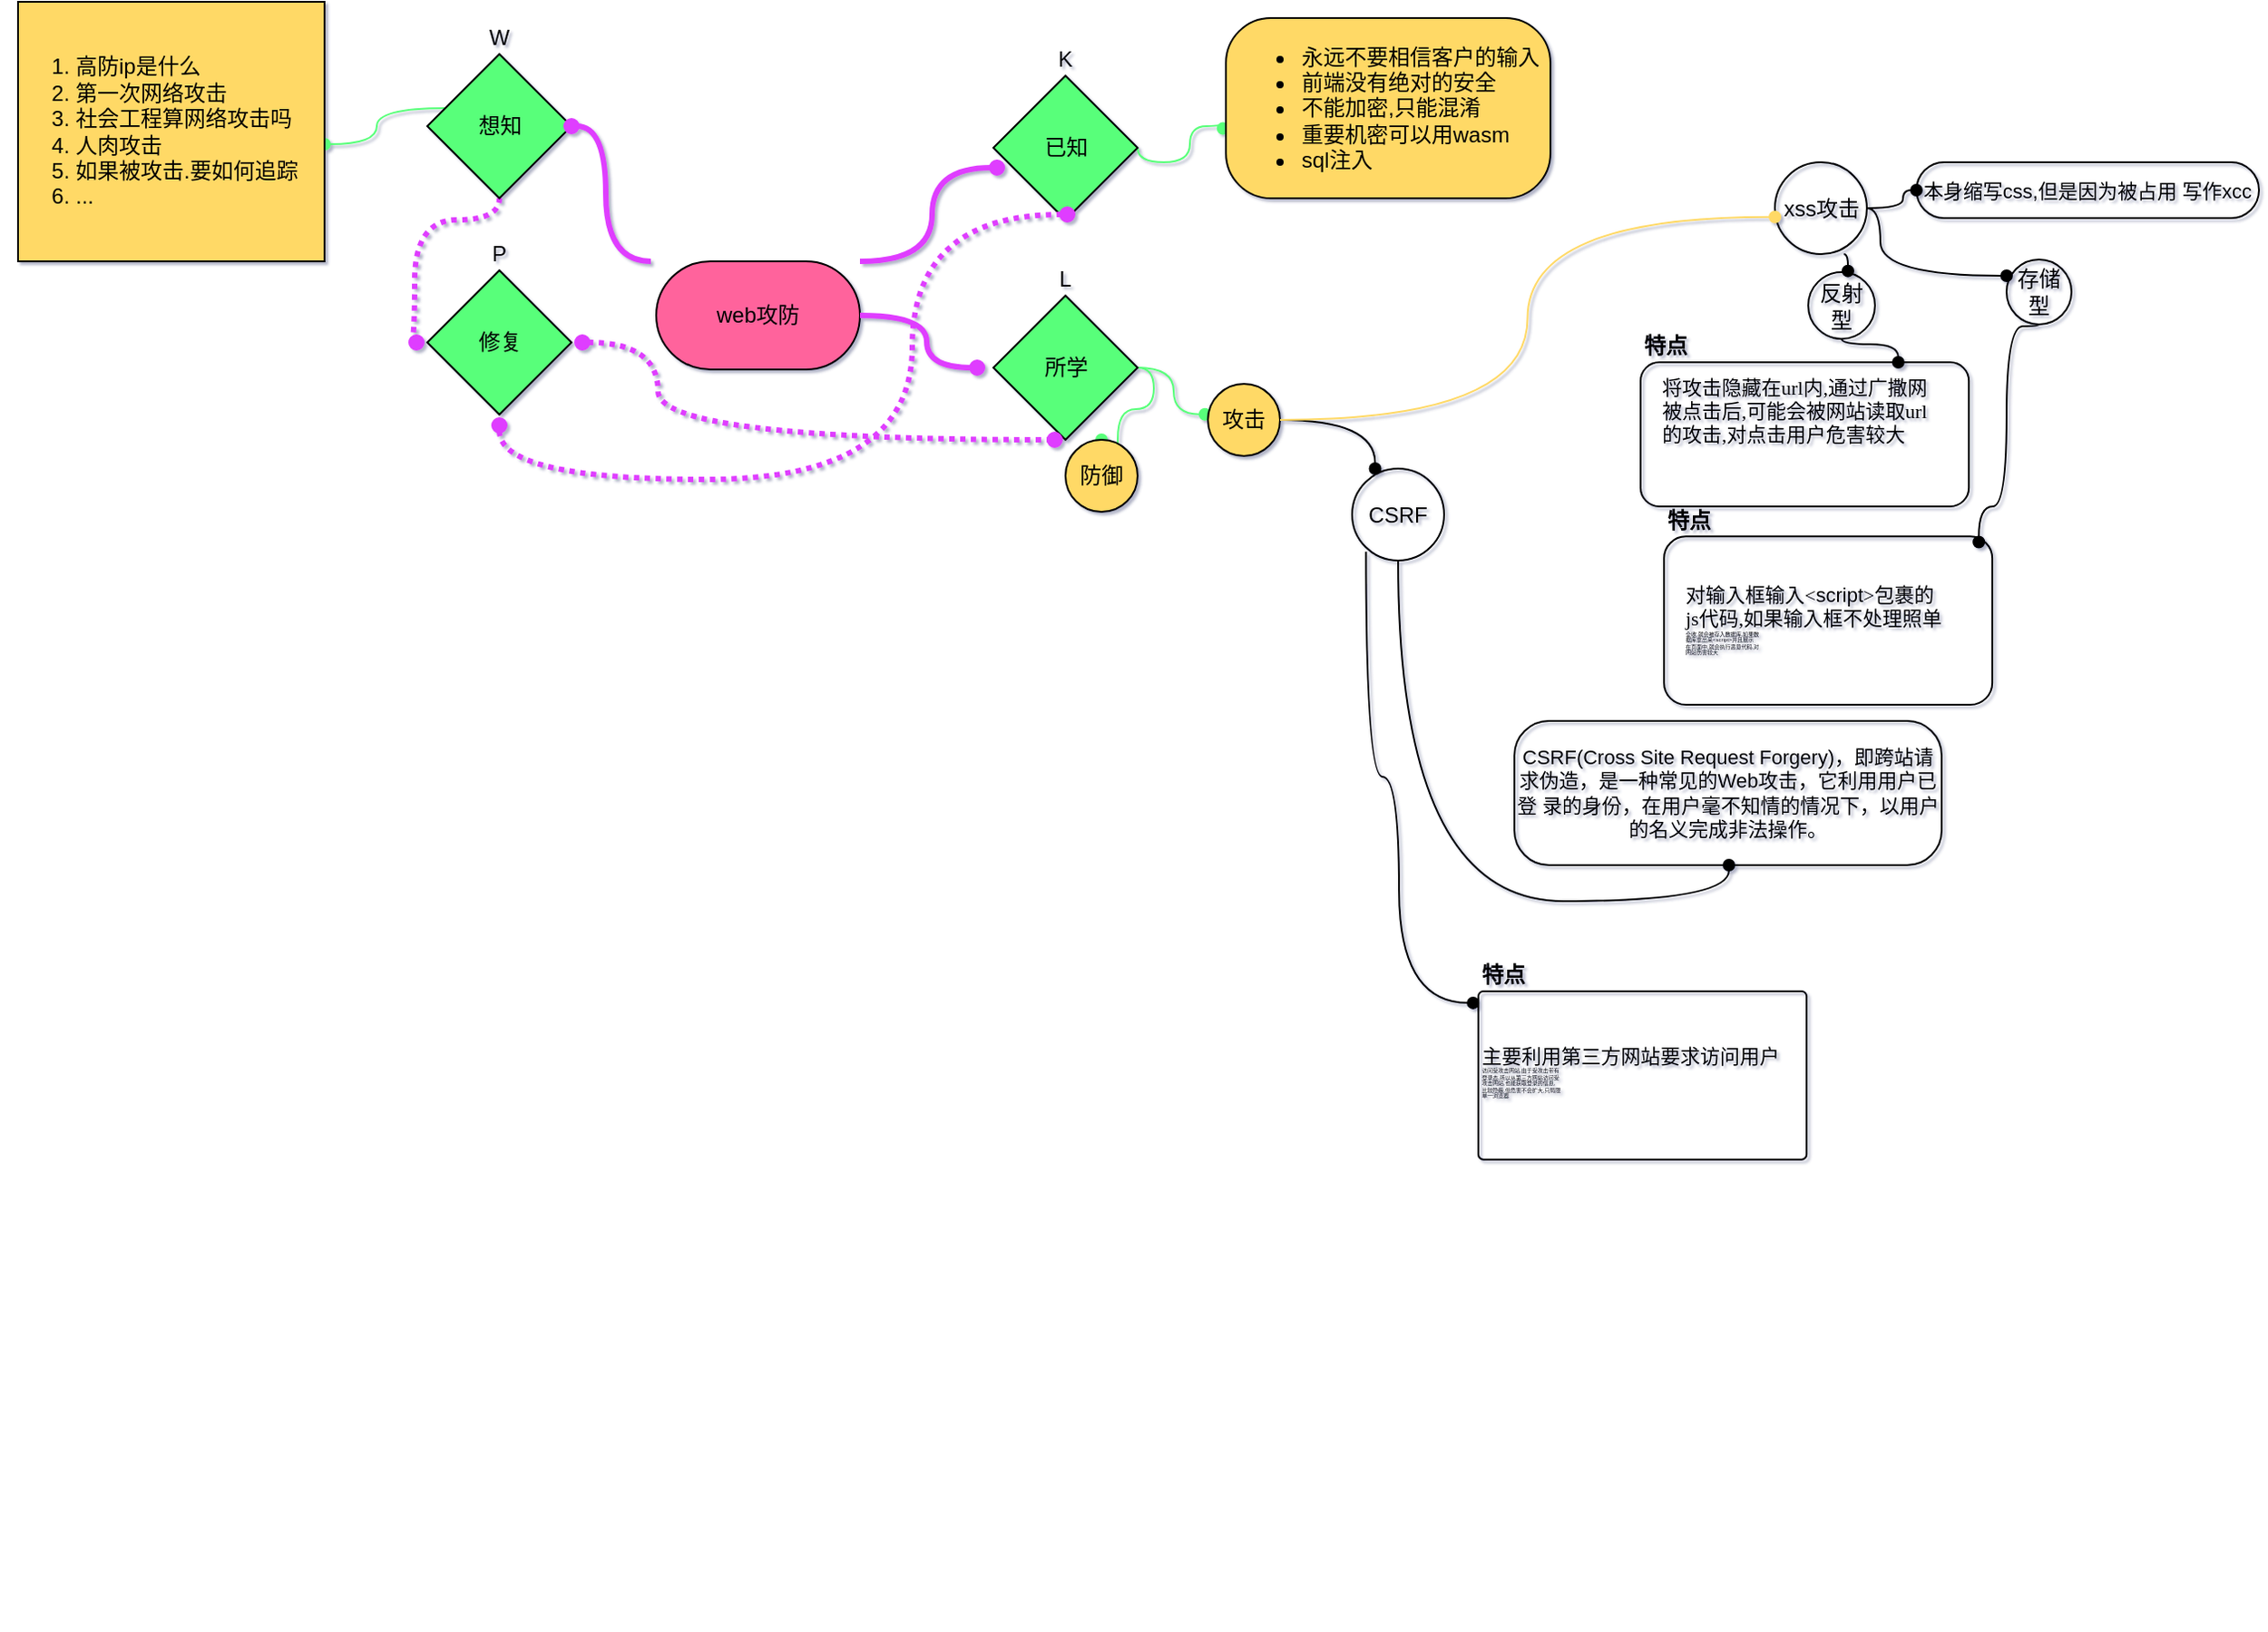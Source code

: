 <mxfile version="13.7.2" type="github">
  <diagram id="dy_8Izg7FnlNef2klucm" name="第 1 页">
    <mxGraphModel dx="2274" dy="757" grid="1" gridSize="10" guides="1" tooltips="1" connect="1" arrows="1" fold="1" page="1" pageScale="1" pageWidth="400" pageHeight="500" math="0" shadow="1">
      <root>
        <mxCell id="0" />
        <mxCell id="1" parent="0" />
        <mxCell id="IFFRn_ugBCJUuxa1NSOB-2" value="web攻防" style="rounded=1;whiteSpace=wrap;html=1;fillColor=#FF639C;arcSize=50;" vertex="1" parent="1">
          <mxGeometry x="134" y="205" width="113" height="60" as="geometry" />
        </mxCell>
        <mxCell id="IFFRn_ugBCJUuxa1NSOB-37" style="edgeStyle=orthogonalEdgeStyle;curved=1;rounded=0;orthogonalLoop=1;jettySize=auto;html=1;exitX=1;exitY=0.5;exitDx=0;exitDy=0;entryX=-0.009;entryY=0.613;entryDx=0;entryDy=0;entryPerimeter=0;startArrow=none;startFill=0;endArrow=oval;endFill=1;strokeColor=#59FF7A;" edge="1" parent="1" source="IFFRn_ugBCJUuxa1NSOB-3" target="IFFRn_ugBCJUuxa1NSOB-19">
          <mxGeometry relative="1" as="geometry">
            <Array as="points">
              <mxPoint x="401" y="150" />
              <mxPoint x="430" y="150" />
              <mxPoint x="430" y="130" />
              <mxPoint x="448" y="130" />
            </Array>
          </mxGeometry>
        </mxCell>
        <mxCell id="IFFRn_ugBCJUuxa1NSOB-3" value="K" style="rhombus;whiteSpace=wrap;html=1;fillColor=#59FF7A;align=center;labelPosition=center;verticalLabelPosition=top;verticalAlign=bottom;" vertex="1" parent="1">
          <mxGeometry x="321" y="102" width="80" height="80" as="geometry" />
        </mxCell>
        <mxCell id="IFFRn_ugBCJUuxa1NSOB-40" style="edgeStyle=orthogonalEdgeStyle;curved=1;rounded=0;orthogonalLoop=1;jettySize=auto;html=1;entryX=0.5;entryY=0;entryDx=0;entryDy=0;startArrow=none;startFill=0;endArrow=oval;endFill=1;strokeColor=#59FF7A;" edge="1" parent="1" target="IFFRn_ugBCJUuxa1NSOB-39">
          <mxGeometry relative="1" as="geometry">
            <mxPoint x="401" y="264" as="sourcePoint" />
            <Array as="points">
              <mxPoint x="410" y="264" />
              <mxPoint x="410" y="287" />
              <mxPoint x="390" y="287" />
              <mxPoint x="390" y="320" />
            </Array>
          </mxGeometry>
        </mxCell>
        <mxCell id="IFFRn_ugBCJUuxa1NSOB-41" style="edgeStyle=orthogonalEdgeStyle;curved=1;rounded=0;orthogonalLoop=1;jettySize=auto;html=1;entryX=-0.041;entryY=0.422;entryDx=0;entryDy=0;entryPerimeter=0;startArrow=none;startFill=0;endArrow=oval;endFill=1;strokeColor=#59FF7A;" edge="1" parent="1" source="IFFRn_ugBCJUuxa1NSOB-4" target="IFFRn_ugBCJUuxa1NSOB-38">
          <mxGeometry relative="1" as="geometry" />
        </mxCell>
        <mxCell id="IFFRn_ugBCJUuxa1NSOB-4" value="L" style="rhombus;whiteSpace=wrap;html=1;fillColor=#59FF7A;align=center;labelPosition=center;verticalLabelPosition=top;verticalAlign=bottom;" vertex="1" parent="1">
          <mxGeometry x="321" y="224" width="80" height="80" as="geometry" />
        </mxCell>
        <mxCell id="IFFRn_ugBCJUuxa1NSOB-5" value="" style="edgeStyle=orthogonalEdgeStyle;curved=1;rounded=0;orthogonalLoop=1;jettySize=auto;html=1;startArrow=circle;startFill=1;startSize=0;endArrow=none;endFill=0;endSize=0;targetPerimeterSpacing=3;strokeColor=#DF3DFF;strokeWidth=3;dashed=1;dashPattern=1 1;entryX=0.5;entryY=1;entryDx=0;entryDy=0;exitX=0;exitY=0.5;exitDx=0;exitDy=0;" edge="1" source="IFFRn_ugBCJUuxa1NSOB-8" target="IFFRn_ugBCJUuxa1NSOB-12" parent="1">
          <mxGeometry relative="1" as="geometry">
            <Array as="points">
              <mxPoint y="250" />
              <mxPoint y="182" />
              <mxPoint x="47" y="182" />
            </Array>
          </mxGeometry>
        </mxCell>
        <mxCell id="IFFRn_ugBCJUuxa1NSOB-6" value="" style="edgeStyle=orthogonalEdgeStyle;curved=1;rounded=0;orthogonalLoop=1;jettySize=auto;html=1;dashed=1;dashPattern=1 1;startArrow=circle;startFill=1;startSize=0;endArrow=circle;endFill=1;endSize=0;targetPerimeterSpacing=3;strokeColor=#DF3DFF;strokeWidth=3;entryX=0.5;entryY=1;entryDx=0;entryDy=0;" edge="1" source="IFFRn_ugBCJUuxa1NSOB-8" target="IFFRn_ugBCJUuxa1NSOB-4" parent="1">
          <mxGeometry relative="1" as="geometry">
            <mxPoint x="47" y="370" as="targetPoint" />
            <Array as="points">
              <mxPoint x="135" y="250" />
              <mxPoint x="135" y="304" />
            </Array>
          </mxGeometry>
        </mxCell>
        <mxCell id="IFFRn_ugBCJUuxa1NSOB-7" value="" style="edgeStyle=orthogonalEdgeStyle;curved=1;rounded=0;orthogonalLoop=1;jettySize=auto;html=1;dashed=1;dashPattern=1 1;startArrow=circle;startFill=1;startSize=0;endArrow=circle;endFill=1;endSize=0;targetPerimeterSpacing=3;strokeColor=#DF3DFF;strokeWidth=3;" edge="1" source="IFFRn_ugBCJUuxa1NSOB-8" parent="1">
          <mxGeometry relative="1" as="geometry">
            <mxPoint x="368" y="179" as="targetPoint" />
            <Array as="points">
              <mxPoint x="47" y="326" />
              <mxPoint x="276" y="326" />
              <mxPoint x="276" y="179" />
            </Array>
          </mxGeometry>
        </mxCell>
        <mxCell id="IFFRn_ugBCJUuxa1NSOB-8" value="P" style="rhombus;whiteSpace=wrap;html=1;fillColor=#59FF7A;align=center;labelPosition=center;verticalLabelPosition=top;verticalAlign=bottom;" vertex="1" parent="1">
          <mxGeometry x="7" y="210" width="80" height="80" as="geometry" />
        </mxCell>
        <mxCell id="IFFRn_ugBCJUuxa1NSOB-45" style="edgeStyle=orthogonalEdgeStyle;curved=1;rounded=0;orthogonalLoop=1;jettySize=auto;html=1;startArrow=none;startFill=0;endArrow=oval;endFill=1;strokeColor=#59FF7A;" edge="1" parent="1" source="IFFRn_ugBCJUuxa1NSOB-12" target="IFFRn_ugBCJUuxa1NSOB-42">
          <mxGeometry relative="1" as="geometry">
            <mxPoint x="-30" y="130" as="targetPoint" />
            <Array as="points">
              <mxPoint x="-21" y="120" />
              <mxPoint x="-21" y="140" />
            </Array>
          </mxGeometry>
        </mxCell>
        <mxCell id="IFFRn_ugBCJUuxa1NSOB-12" value="W" style="rhombus;whiteSpace=wrap;html=1;fillColor=#59FF7A;align=center;labelPosition=center;verticalLabelPosition=top;verticalAlign=bottom;" vertex="1" parent="1">
          <mxGeometry x="7" y="90" width="80" height="80" as="geometry" />
        </mxCell>
        <mxCell id="IFFRn_ugBCJUuxa1NSOB-13" value="" style="edgeStyle=orthogonalEdgeStyle;curved=1;rounded=0;orthogonalLoop=1;jettySize=auto;html=1;startArrow=oval;startFill=1;endArrow=none;endFill=0;strokeWidth=3;fillColor=#ffe6cc;strokeColor=#DF3DFF;endSize=0;targetPerimeterSpacing=3;" edge="1" source="IFFRn_ugBCJUuxa1NSOB-12" target="IFFRn_ugBCJUuxa1NSOB-2" parent="1">
          <mxGeometry relative="1" as="geometry">
            <mxPoint x="608" y="259" as="targetPoint" />
            <Array as="points">
              <mxPoint x="106" y="130" />
              <mxPoint x="106" y="205" />
            </Array>
          </mxGeometry>
        </mxCell>
        <mxCell id="IFFRn_ugBCJUuxa1NSOB-14" value="&lt;span&gt;已知&lt;br&gt;&lt;/span&gt;" style="text;html=1;align=center;verticalAlign=middle;resizable=0;points=[];autosize=1;" vertex="1" parent="1">
          <mxGeometry x="344" y="133" width="34" height="18" as="geometry" />
        </mxCell>
        <mxCell id="IFFRn_ugBCJUuxa1NSOB-15" value="&lt;span&gt;所学&lt;/span&gt;" style="text;html=1;align=center;verticalAlign=middle;resizable=0;points=[];autosize=1;" vertex="1" parent="1">
          <mxGeometry x="344" y="255" width="34" height="18" as="geometry" />
        </mxCell>
        <mxCell id="IFFRn_ugBCJUuxa1NSOB-16" value="&lt;span&gt;想知&lt;/span&gt;" style="text;html=1;align=center;verticalAlign=middle;resizable=0;points=[];autosize=1;" vertex="1" parent="1">
          <mxGeometry x="30" y="121" width="34" height="18" as="geometry" />
        </mxCell>
        <mxCell id="IFFRn_ugBCJUuxa1NSOB-17" value="修复" style="text;html=1;align=center;verticalAlign=middle;resizable=0;points=[];autosize=1;" vertex="1" parent="1">
          <mxGeometry x="30" y="241" width="34" height="18" as="geometry" />
        </mxCell>
        <mxCell id="IFFRn_ugBCJUuxa1NSOB-10" value="" style="edgeStyle=orthogonalEdgeStyle;curved=1;rounded=0;orthogonalLoop=1;jettySize=auto;html=1;startArrow=none;startFill=0;endArrow=circle;endFill=1;strokeWidth=3;fillColor=#ffe6cc;strokeColor=#DF3DFF;endSize=0;targetPerimeterSpacing=3;" edge="1" parent="1" source="IFFRn_ugBCJUuxa1NSOB-2" target="IFFRn_ugBCJUuxa1NSOB-4">
          <mxGeometry relative="1" as="geometry" />
        </mxCell>
        <mxCell id="IFFRn_ugBCJUuxa1NSOB-11" style="edgeStyle=orthogonalEdgeStyle;curved=1;rounded=0;orthogonalLoop=1;jettySize=auto;html=1;startArrow=none;startFill=0;endArrow=circle;endFill=1;strokeWidth=3;fillColor=#ffe6cc;strokeColor=#DF3DFF;endSize=0;targetPerimeterSpacing=3;startSize=0;" edge="1" parent="1" source="IFFRn_ugBCJUuxa1NSOB-2" target="IFFRn_ugBCJUuxa1NSOB-3">
          <mxGeometry relative="1" as="geometry">
            <Array as="points">
              <mxPoint x="287" y="205" />
              <mxPoint x="287" y="153" />
            </Array>
          </mxGeometry>
        </mxCell>
        <mxCell id="IFFRn_ugBCJUuxa1NSOB-19" value="&lt;ul&gt;&lt;li&gt;永远不要相信客户的输入&lt;/li&gt;&lt;li&gt;前端没有绝对的安全&lt;/li&gt;&lt;li&gt;不能加密,只能混淆&lt;/li&gt;&lt;li&gt;重要机密可以用wasm&lt;/li&gt;&lt;li&gt;sql注入&lt;/li&gt;&lt;/ul&gt;" style="rounded=1;whiteSpace=wrap;html=1;fillColor=#FFD966;arcSize=25;align=left;" vertex="1" parent="1">
          <mxGeometry x="450" y="70" width="180" height="100" as="geometry" />
        </mxCell>
        <mxCell id="IFFRn_ugBCJUuxa1NSOB-105" style="edgeStyle=orthogonalEdgeStyle;curved=1;rounded=0;orthogonalLoop=1;jettySize=auto;html=1;exitX=1;exitY=0.5;exitDx=0;exitDy=0;entryX=0.25;entryY=0;entryDx=0;entryDy=0;startArrow=none;startFill=0;startSize=6;sourcePerimeterSpacing=0;endArrow=oval;endFill=1;endSize=6;targetPerimeterSpacing=0;strokeColor=#000000;fontSize=3;" edge="1" parent="1" source="IFFRn_ugBCJUuxa1NSOB-38" target="IFFRn_ugBCJUuxa1NSOB-90">
          <mxGeometry relative="1" as="geometry" />
        </mxCell>
        <mxCell id="IFFRn_ugBCJUuxa1NSOB-38" value="&lt;div&gt;&lt;span&gt;攻击&lt;/span&gt;&lt;/div&gt;" style="rounded=1;whiteSpace=wrap;html=1;fillColor=#FFD966;arcSize=50;align=center;" vertex="1" parent="1">
          <mxGeometry x="440" y="273" width="40" height="40" as="geometry" />
        </mxCell>
        <mxCell id="IFFRn_ugBCJUuxa1NSOB-39" value="&lt;div&gt;&lt;span&gt;防御&lt;/span&gt;&lt;/div&gt;" style="rounded=1;whiteSpace=wrap;html=1;fillColor=#FFD966;arcSize=50;align=center;" vertex="1" parent="1">
          <mxGeometry x="361" y="304" width="40" height="40" as="geometry" />
        </mxCell>
        <mxCell id="IFFRn_ugBCJUuxa1NSOB-44" value="" style="group" vertex="1" connectable="0" parent="1">
          <mxGeometry x="-230" y="61" width="180" height="144" as="geometry" />
        </mxCell>
        <mxCell id="IFFRn_ugBCJUuxa1NSOB-42" value="&lt;div&gt;&lt;br&gt;&lt;/div&gt;" style="rounded=1;whiteSpace=wrap;html=1;fillColor=#FFD966;arcSize=0;align=left;labelPosition=center;verticalLabelPosition=middle;verticalAlign=middle;" vertex="1" parent="IFFRn_ugBCJUuxa1NSOB-44">
          <mxGeometry x="10" width="170" height="144" as="geometry" />
        </mxCell>
        <mxCell id="IFFRn_ugBCJUuxa1NSOB-43" value="&lt;ol&gt;&lt;li&gt;&lt;span&gt;高防ip是什么&lt;/span&gt;&lt;br&gt;&lt;/li&gt;&lt;li&gt;第一次网络攻击&lt;/li&gt;&lt;li&gt;社会工程算网络攻击吗&lt;/li&gt;&lt;li&gt;人肉攻击&lt;/li&gt;&lt;li&gt;如果被攻击.要如何追踪&lt;/li&gt;&lt;li&gt;...&lt;/li&gt;&lt;/ol&gt;" style="text;html=1;align=left;verticalAlign=middle;resizable=0;points=[];autosize=1;" vertex="1" parent="IFFRn_ugBCJUuxa1NSOB-44">
          <mxGeometry y="17" width="180" height="110" as="geometry" />
        </mxCell>
        <mxCell id="IFFRn_ugBCJUuxa1NSOB-88" value="" style="group" vertex="1" connectable="0" parent="1">
          <mxGeometry x="690" y="150" width="333" height="311" as="geometry" />
        </mxCell>
        <mxCell id="IFFRn_ugBCJUuxa1NSOB-46" value="xss攻击" style="rounded=1;whiteSpace=wrap;html=1;align=center;fillColor=none;arcSize=50;" vertex="1" parent="IFFRn_ugBCJUuxa1NSOB-88">
          <mxGeometry x="64.5" width="51" height="51" as="geometry" />
        </mxCell>
        <mxCell id="IFFRn_ugBCJUuxa1NSOB-49" value="&lt;font style=&quot;font-size: 11px&quot;&gt;本身缩写css,但是因为被占用 写作xcc&lt;/font&gt;" style="whiteSpace=wrap;html=1;rounded=1;fillColor=none;arcSize=50;align=center;fontSize=3;" vertex="1" parent="IFFRn_ugBCJUuxa1NSOB-88">
          <mxGeometry x="143" width="190" height="31" as="geometry" />
        </mxCell>
        <mxCell id="IFFRn_ugBCJUuxa1NSOB-50" value="" style="edgeStyle=orthogonalEdgeStyle;curved=1;rounded=0;orthogonalLoop=1;jettySize=auto;html=1;startArrow=none;startFill=0;startSize=6;sourcePerimeterSpacing=0;endArrow=oval;endFill=1;endSize=6;targetPerimeterSpacing=0;" edge="1" parent="IFFRn_ugBCJUuxa1NSOB-88" source="IFFRn_ugBCJUuxa1NSOB-46" target="IFFRn_ugBCJUuxa1NSOB-49">
          <mxGeometry relative="1" as="geometry" />
        </mxCell>
        <mxCell id="IFFRn_ugBCJUuxa1NSOB-52" value="存储型" style="whiteSpace=wrap;html=1;rounded=1;fillColor=none;arcSize=50;align=center;" vertex="1" parent="IFFRn_ugBCJUuxa1NSOB-88">
          <mxGeometry x="193" y="54" width="36" height="36" as="geometry" />
        </mxCell>
        <mxCell id="IFFRn_ugBCJUuxa1NSOB-51" style="edgeStyle=orthogonalEdgeStyle;curved=1;rounded=0;orthogonalLoop=1;jettySize=auto;html=1;startArrow=none;startFill=0;startSize=6;sourcePerimeterSpacing=0;endArrow=oval;endFill=1;endSize=6;targetPerimeterSpacing=0;" edge="1" parent="IFFRn_ugBCJUuxa1NSOB-88" source="IFFRn_ugBCJUuxa1NSOB-46" target="IFFRn_ugBCJUuxa1NSOB-52">
          <mxGeometry relative="1" as="geometry">
            <mxPoint x="153" y="51" as="targetPoint" />
            <Array as="points">
              <mxPoint x="123" y="26" />
              <mxPoint x="123" y="63" />
            </Array>
          </mxGeometry>
        </mxCell>
        <mxCell id="IFFRn_ugBCJUuxa1NSOB-54" value="反射型" style="whiteSpace=wrap;html=1;rounded=1;fillColor=none;arcSize=50;align=center;" vertex="1" parent="IFFRn_ugBCJUuxa1NSOB-88">
          <mxGeometry x="83" y="61" width="37" height="37" as="geometry" />
        </mxCell>
        <mxCell id="IFFRn_ugBCJUuxa1NSOB-57" style="edgeStyle=orthogonalEdgeStyle;curved=1;rounded=0;orthogonalLoop=1;jettySize=auto;html=1;exitX=0.75;exitY=1;exitDx=0;exitDy=0;entryX=0.595;entryY=-0.018;entryDx=0;entryDy=0;entryPerimeter=0;startArrow=none;startFill=0;startSize=6;sourcePerimeterSpacing=0;endArrow=oval;endFill=1;endSize=6;targetPerimeterSpacing=0;strokeColor=#000000;fontSize=3;" edge="1" parent="IFFRn_ugBCJUuxa1NSOB-88" source="IFFRn_ugBCJUuxa1NSOB-46" target="IFFRn_ugBCJUuxa1NSOB-54">
          <mxGeometry relative="1" as="geometry" />
        </mxCell>
        <mxCell id="IFFRn_ugBCJUuxa1NSOB-63" value="" style="group" vertex="1" connectable="0" parent="IFFRn_ugBCJUuxa1NSOB-88">
          <mxGeometry y="121" width="190" height="80" as="geometry" />
        </mxCell>
        <mxCell id="IFFRn_ugBCJUuxa1NSOB-59" value="&lt;b&gt;特点&lt;/b&gt;" style="whiteSpace=wrap;html=1;rounded=1;fillColor=none;arcSize=13;align=left;labelPosition=center;verticalLabelPosition=top;verticalAlign=bottom;" vertex="1" parent="IFFRn_ugBCJUuxa1NSOB-63">
          <mxGeometry x="-10" y="-10" width="182.083" height="80" as="geometry" />
        </mxCell>
        <mxCell id="IFFRn_ugBCJUuxa1NSOB-62" value="&lt;font style=&quot;font-size: 11px&quot; face=&quot;Times New Roman&quot;&gt;将攻击隐藏在url内,通过广撒网&lt;br&gt;被点击后,可能会被网站读取url&lt;br&gt;的攻击,对点击用户危害较大&lt;br&gt;&lt;/font&gt;" style="text;html=1;align=left;verticalAlign=middle;resizable=0;points=[];autosize=1;fontSize=3;" vertex="1" parent="IFFRn_ugBCJUuxa1NSOB-63">
          <mxGeometry y="6.667" width="180" height="20" as="geometry" />
        </mxCell>
        <mxCell id="IFFRn_ugBCJUuxa1NSOB-60" value="" style="edgeStyle=orthogonalEdgeStyle;curved=1;rounded=0;orthogonalLoop=1;jettySize=auto;html=1;startArrow=none;startFill=0;startSize=6;sourcePerimeterSpacing=0;endArrow=oval;endFill=1;endSize=6;targetPerimeterSpacing=0;strokeColor=#000000;fontSize=3;entryX=0.785;entryY=0;entryDx=0;entryDy=0;entryPerimeter=0;" edge="1" parent="IFFRn_ugBCJUuxa1NSOB-88" source="IFFRn_ugBCJUuxa1NSOB-54" target="IFFRn_ugBCJUuxa1NSOB-59">
          <mxGeometry relative="1" as="geometry">
            <Array as="points">
              <mxPoint x="102" y="101" />
            </Array>
          </mxGeometry>
        </mxCell>
        <mxCell id="IFFRn_ugBCJUuxa1NSOB-68" value="" style="group" vertex="1" connectable="0" parent="IFFRn_ugBCJUuxa1NSOB-88">
          <mxGeometry x="13" y="231" width="190" height="80" as="geometry" />
        </mxCell>
        <mxCell id="IFFRn_ugBCJUuxa1NSOB-69" value="&lt;b&gt;特点&lt;/b&gt;" style="whiteSpace=wrap;html=1;rounded=1;fillColor=none;arcSize=13;align=left;labelPosition=center;verticalLabelPosition=top;verticalAlign=bottom;" vertex="1" parent="IFFRn_ugBCJUuxa1NSOB-68">
          <mxGeometry x="-10" y="-23.33" width="182.08" height="93.33" as="geometry" />
        </mxCell>
        <mxCell id="IFFRn_ugBCJUuxa1NSOB-70" value="&lt;font&gt;&lt;font face=&quot;Times New Roman&quot;&gt;&lt;span style=&quot;font-size: 11px&quot;&gt;对输入框输入&amp;lt;&lt;/span&gt;&lt;/font&gt;&lt;span style=&quot;font-size: 11px&quot;&gt;script&lt;/span&gt;&lt;font face=&quot;Times New Roman&quot;&gt;&lt;span style=&quot;font-size: 11px&quot;&gt;&amp;gt;包裹的&lt;br&gt;js代码,如果输入框不处理照单&lt;br&gt;&lt;/span&gt;&lt;/font&gt;全收,就会被存入数据库,如果数&lt;br&gt;据库拿出来&amp;lt;script&amp;gt;并且展示&lt;br&gt;在页面中,就会执行恶意代码,对&lt;br&gt;网站伤害较大&lt;br&gt;&lt;/font&gt;" style="text;html=1;align=left;verticalAlign=middle;resizable=0;points=[];autosize=1;fontSize=3;" vertex="1" parent="IFFRn_ugBCJUuxa1NSOB-68">
          <mxGeometry y="8.337" width="180" height="30" as="geometry" />
        </mxCell>
        <mxCell id="IFFRn_ugBCJUuxa1NSOB-67" style="edgeStyle=orthogonalEdgeStyle;curved=1;rounded=0;orthogonalLoop=1;jettySize=auto;html=1;startArrow=none;startFill=0;startSize=6;sourcePerimeterSpacing=0;endArrow=oval;endFill=1;endSize=6;targetPerimeterSpacing=0;strokeColor=#000000;fontSize=3;entryX=0.959;entryY=0.033;entryDx=0;entryDy=0;entryPerimeter=0;" edge="1" parent="IFFRn_ugBCJUuxa1NSOB-88" source="IFFRn_ugBCJUuxa1NSOB-52" target="IFFRn_ugBCJUuxa1NSOB-69">
          <mxGeometry relative="1" as="geometry">
            <mxPoint x="113" y="201" as="targetPoint" />
            <Array as="points">
              <mxPoint x="211" y="91" />
              <mxPoint x="193" y="91" />
              <mxPoint x="193" y="191" />
              <mxPoint x="178" y="191" />
            </Array>
          </mxGeometry>
        </mxCell>
        <mxCell id="IFFRn_ugBCJUuxa1NSOB-47" style="edgeStyle=orthogonalEdgeStyle;curved=1;rounded=0;orthogonalLoop=1;jettySize=auto;html=1;exitX=1;exitY=0.5;exitDx=0;exitDy=0;startArrow=none;startFill=0;endArrow=oval;endFill=1;endSize=6;targetPerimeterSpacing=0;sourcePerimeterSpacing=0;startSize=6;entryX=0;entryY=0.595;entryDx=0;entryDy=0;entryPerimeter=0;strokeColor=#FFD966;" edge="1" parent="1" source="IFFRn_ugBCJUuxa1NSOB-38" target="IFFRn_ugBCJUuxa1NSOB-46">
          <mxGeometry relative="1" as="geometry">
            <mxPoint x="63" y="22" as="targetPoint" />
          </mxGeometry>
        </mxCell>
        <mxCell id="IFFRn_ugBCJUuxa1NSOB-89" value="" style="group" vertex="1" connectable="0" parent="1">
          <mxGeometry x="400" y="650" width="380" height="311" as="geometry" />
        </mxCell>
        <mxCell id="IFFRn_ugBCJUuxa1NSOB-100" value="" style="edgeStyle=orthogonalEdgeStyle;curved=1;rounded=0;orthogonalLoop=1;jettySize=auto;html=1;startArrow=none;startFill=0;startSize=6;sourcePerimeterSpacing=0;endArrow=oval;endFill=1;endSize=6;targetPerimeterSpacing=0;strokeColor=#000000;fontSize=3;entryX=0.785;entryY=0;entryDx=0;entryDy=0;entryPerimeter=0;" edge="1" parent="IFFRn_ugBCJUuxa1NSOB-89" target="IFFRn_ugBCJUuxa1NSOB-98">
          <mxGeometry relative="1" as="geometry">
            <mxPoint x="101.483" y="98" as="sourcePoint" />
            <Array as="points">
              <mxPoint x="102" y="101" />
            </Array>
          </mxGeometry>
        </mxCell>
        <mxCell id="IFFRn_ugBCJUuxa1NSOB-91" value="&lt;font style=&quot;font-size: 11px&quot;&gt;CSRF(Cross Site Request Forgery)，即跨站请求伪造，是一种常见的Web攻击，它利用用户已登 录的身份，在用户毫不知情的情况下，以用户的名义完成非法操作。&lt;/font&gt;" style="whiteSpace=wrap;html=1;rounded=1;fillColor=none;arcSize=24;align=center;fontSize=3;" vertex="1" parent="1">
          <mxGeometry x="610" y="460" width="237" height="80" as="geometry" />
        </mxCell>
        <mxCell id="IFFRn_ugBCJUuxa1NSOB-92" value="" style="edgeStyle=orthogonalEdgeStyle;curved=1;rounded=0;orthogonalLoop=1;jettySize=auto;html=1;startArrow=none;startFill=0;startSize=6;sourcePerimeterSpacing=0;endArrow=oval;endFill=1;endSize=6;targetPerimeterSpacing=0;" edge="1" parent="1" source="IFFRn_ugBCJUuxa1NSOB-90" target="IFFRn_ugBCJUuxa1NSOB-91">
          <mxGeometry relative="1" as="geometry">
            <Array as="points">
              <mxPoint x="729" y="560" />
            </Array>
          </mxGeometry>
        </mxCell>
        <mxCell id="IFFRn_ugBCJUuxa1NSOB-102" value="&lt;b&gt;特点&lt;/b&gt;" style="whiteSpace=wrap;html=1;rounded=1;fillColor=none;arcSize=3;align=left;labelPosition=center;verticalLabelPosition=top;verticalAlign=bottom;" vertex="1" parent="1">
          <mxGeometry x="590" y="610" width="182.08" height="93.33" as="geometry" />
        </mxCell>
        <mxCell id="IFFRn_ugBCJUuxa1NSOB-104" style="edgeStyle=orthogonalEdgeStyle;curved=1;rounded=0;orthogonalLoop=1;jettySize=auto;html=1;startArrow=none;startFill=0;startSize=6;sourcePerimeterSpacing=0;endArrow=oval;endFill=1;endSize=6;targetPerimeterSpacing=0;strokeColor=#000000;fontSize=3;exitX=0.151;exitY=0.905;exitDx=0;exitDy=0;exitPerimeter=0;entryX=-0.016;entryY=0.069;entryDx=0;entryDy=0;entryPerimeter=0;" edge="1" parent="1" source="IFFRn_ugBCJUuxa1NSOB-90" target="IFFRn_ugBCJUuxa1NSOB-102">
          <mxGeometry relative="1" as="geometry">
            <mxPoint x="560" y="600" as="targetPoint" />
            <mxPoint x="612" y="760.0" as="sourcePoint" />
            <Array as="points">
              <mxPoint x="528" y="491" />
              <mxPoint x="546" y="491" />
              <mxPoint x="546" y="616" />
            </Array>
          </mxGeometry>
        </mxCell>
        <mxCell id="IFFRn_ugBCJUuxa1NSOB-103" value="&lt;font&gt;&lt;span style=&quot;font-size: 11px&quot;&gt;主要利用第三方网站要求访问用户&lt;br&gt;&lt;/span&gt;访问受攻击网站,由于受攻击带有&lt;br&gt;登录态,所以从第三方网站访问受&lt;br&gt;攻击网站,也能获取登录的信息,&lt;br&gt;比较隐蔽,但危害不会扩大,只局限&lt;br&gt;单一浏览器&lt;br&gt;&lt;/font&gt;" style="text;html=1;align=left;verticalAlign=middle;resizable=0;points=[];autosize=1;fontSize=3;" vertex="1" parent="1">
          <mxGeometry x="590" y="639.997" width="200" height="30" as="geometry" />
        </mxCell>
        <mxCell id="IFFRn_ugBCJUuxa1NSOB-90" value="CSRF" style="rounded=1;whiteSpace=wrap;html=1;align=center;fillColor=none;arcSize=50;" vertex="1" parent="1">
          <mxGeometry x="520" y="320" width="51" height="51" as="geometry" />
        </mxCell>
      </root>
    </mxGraphModel>
  </diagram>
</mxfile>
